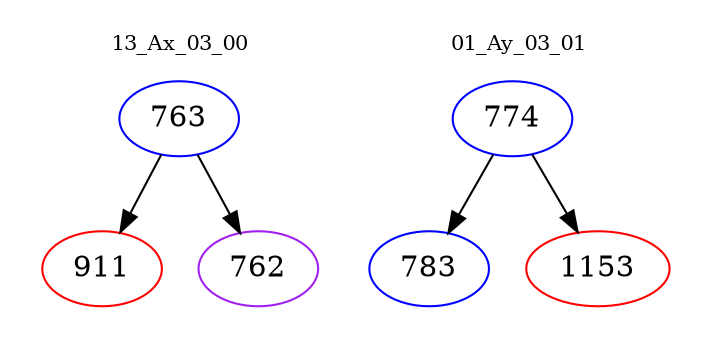 digraph{
subgraph cluster_0 {
color = white
label = "13_Ax_03_00";
fontsize=10;
T0_763 [label="763", color="blue"]
T0_763 -> T0_911 [color="black"]
T0_911 [label="911", color="red"]
T0_763 -> T0_762 [color="black"]
T0_762 [label="762", color="purple"]
}
subgraph cluster_1 {
color = white
label = "01_Ay_03_01";
fontsize=10;
T1_774 [label="774", color="blue"]
T1_774 -> T1_783 [color="black"]
T1_783 [label="783", color="blue"]
T1_774 -> T1_1153 [color="black"]
T1_1153 [label="1153", color="red"]
}
}
